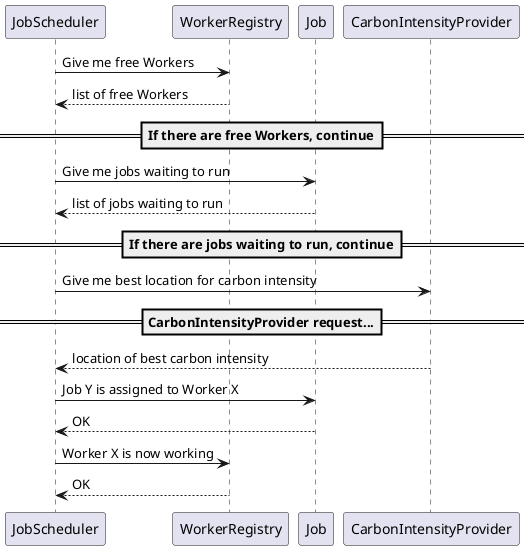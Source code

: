@startuml
JobScheduler -> WorkerRegistry : Give me free Workers
WorkerRegistry --> JobScheduler : list of free Workers

==If there are free Workers, continue==

JobScheduler -> Job : Give me jobs waiting to run
Job --> JobScheduler : list of jobs waiting to run

==If there are jobs waiting to run, continue==

JobScheduler -> CarbonIntensityProvider : Give me best location for carbon intensity

==CarbonIntensityProvider request...==

CarbonIntensityProvider --> JobScheduler : location of best carbon intensity

JobScheduler -> Job : Job Y is assigned to Worker X
Job --> JobScheduler : OK

JobScheduler -> WorkerRegistry : Worker X is now working
WorkerRegistry --> JobScheduler : OK
@enduml
